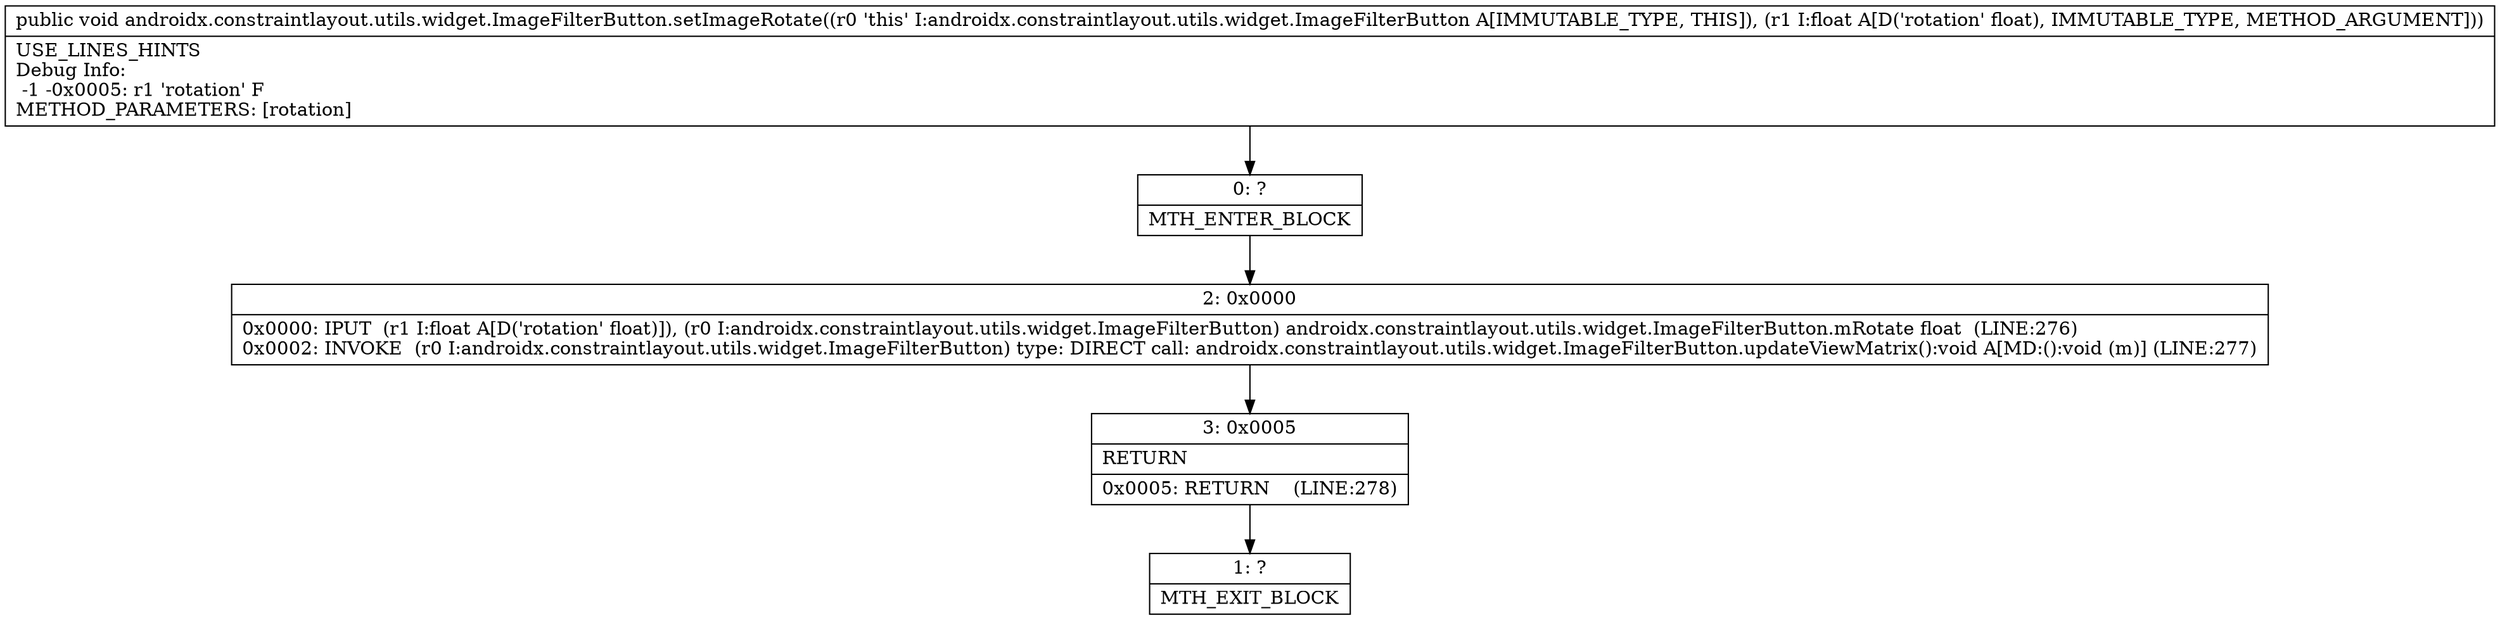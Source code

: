digraph "CFG forandroidx.constraintlayout.utils.widget.ImageFilterButton.setImageRotate(F)V" {
Node_0 [shape=record,label="{0\:\ ?|MTH_ENTER_BLOCK\l}"];
Node_2 [shape=record,label="{2\:\ 0x0000|0x0000: IPUT  (r1 I:float A[D('rotation' float)]), (r0 I:androidx.constraintlayout.utils.widget.ImageFilterButton) androidx.constraintlayout.utils.widget.ImageFilterButton.mRotate float  (LINE:276)\l0x0002: INVOKE  (r0 I:androidx.constraintlayout.utils.widget.ImageFilterButton) type: DIRECT call: androidx.constraintlayout.utils.widget.ImageFilterButton.updateViewMatrix():void A[MD:():void (m)] (LINE:277)\l}"];
Node_3 [shape=record,label="{3\:\ 0x0005|RETURN\l|0x0005: RETURN    (LINE:278)\l}"];
Node_1 [shape=record,label="{1\:\ ?|MTH_EXIT_BLOCK\l}"];
MethodNode[shape=record,label="{public void androidx.constraintlayout.utils.widget.ImageFilterButton.setImageRotate((r0 'this' I:androidx.constraintlayout.utils.widget.ImageFilterButton A[IMMUTABLE_TYPE, THIS]), (r1 I:float A[D('rotation' float), IMMUTABLE_TYPE, METHOD_ARGUMENT]))  | USE_LINES_HINTS\lDebug Info:\l  \-1 \-0x0005: r1 'rotation' F\lMETHOD_PARAMETERS: [rotation]\l}"];
MethodNode -> Node_0;Node_0 -> Node_2;
Node_2 -> Node_3;
Node_3 -> Node_1;
}


